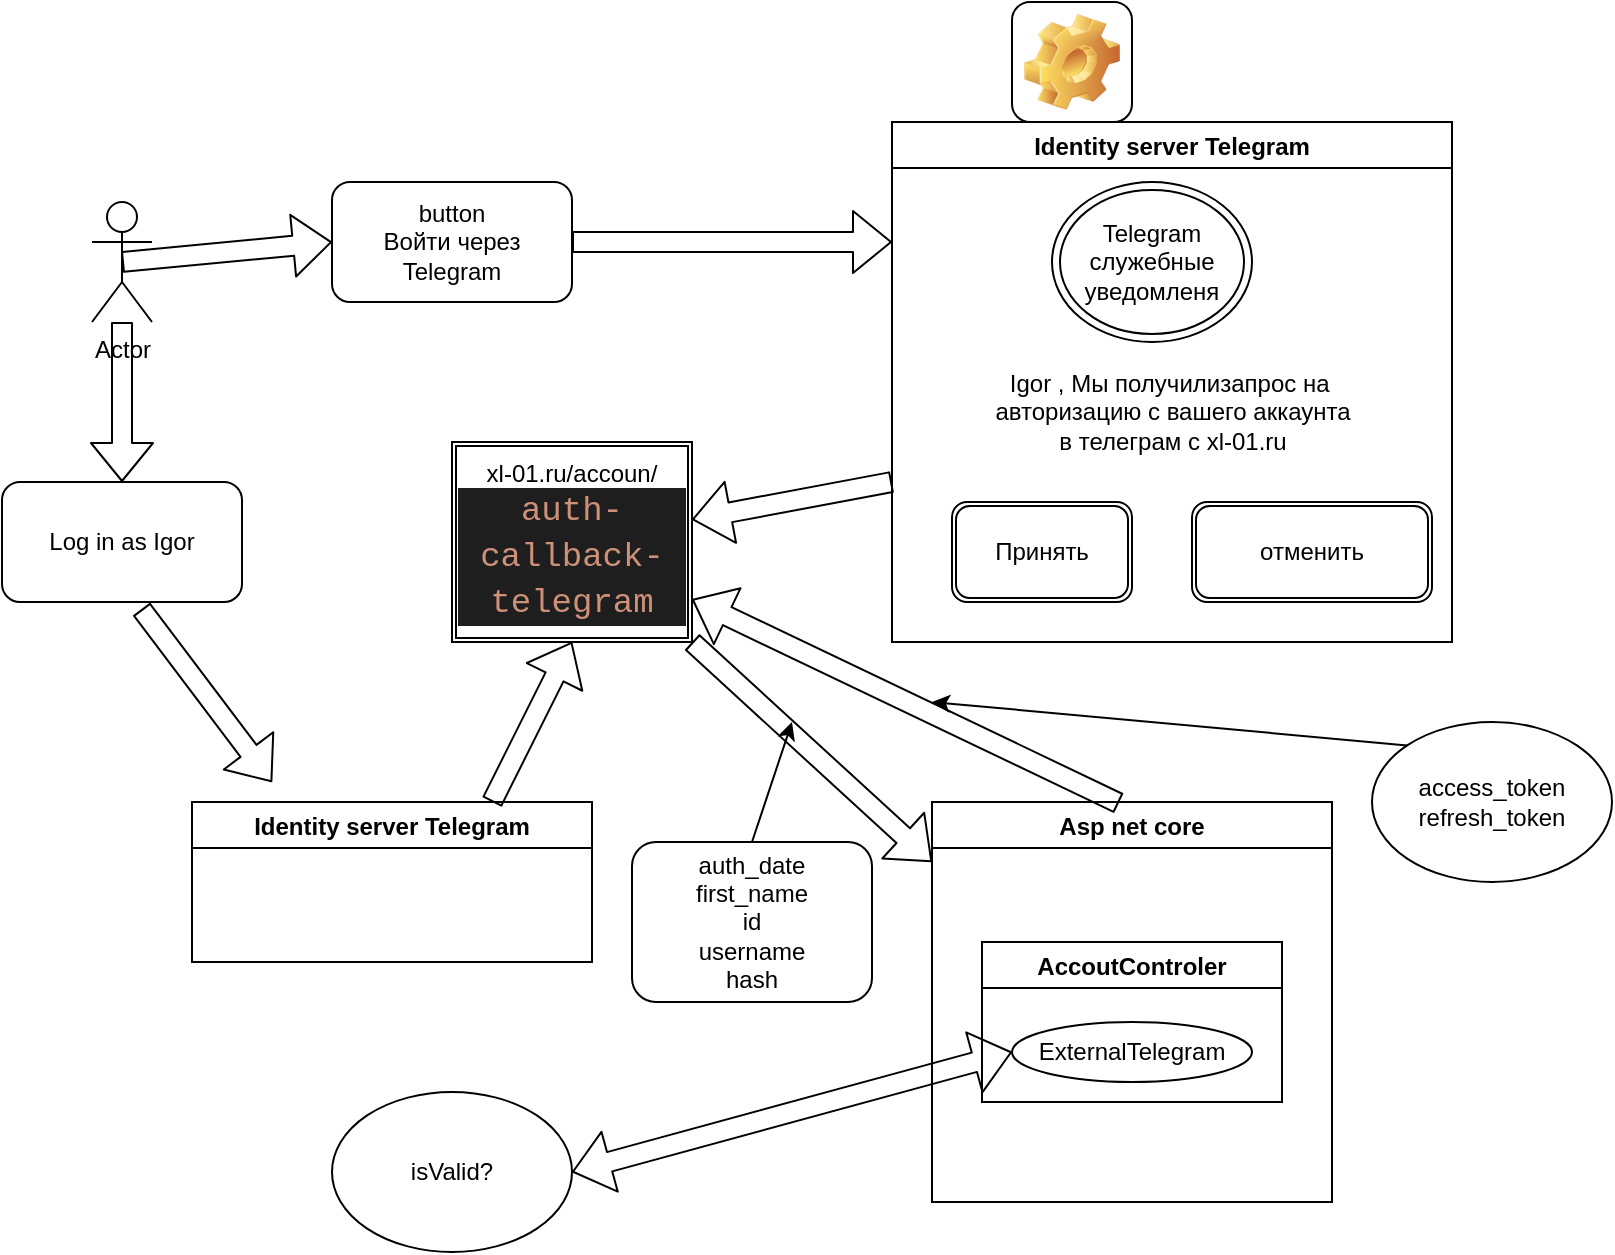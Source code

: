 <mxfile>
    <diagram id="hSW5ul_f754Cf7w855pl" name="Страница 1">
        <mxGraphModel dx="962" dy="517" grid="1" gridSize="10" guides="1" tooltips="1" connect="1" arrows="1" fold="1" page="1" pageScale="1" pageWidth="827" pageHeight="1169" math="0" shadow="0">
            <root>
                <mxCell id="0"/>
                <mxCell id="1" parent="0"/>
                <mxCell id="2" value="Actor" style="shape=umlActor;verticalLabelPosition=bottom;verticalAlign=top;html=1;outlineConnect=0;" parent="1" vertex="1">
                    <mxGeometry x="60" y="100" width="30" height="60" as="geometry"/>
                </mxCell>
                <mxCell id="3" value="button&lt;br&gt;Войти через Telegram" style="rounded=1;whiteSpace=wrap;html=1;" parent="1" vertex="1">
                    <mxGeometry x="180" y="90" width="120" height="60" as="geometry"/>
                </mxCell>
                <mxCell id="4" value="" style="shape=flexArrow;endArrow=classic;html=1;exitX=0.5;exitY=0.5;exitDx=0;exitDy=0;exitPerimeter=0;entryX=0;entryY=0.5;entryDx=0;entryDy=0;" parent="1" source="2" target="3" edge="1">
                    <mxGeometry width="50" height="50" relative="1" as="geometry">
                        <mxPoint x="80" y="170" as="sourcePoint"/>
                        <mxPoint x="130" y="120" as="targetPoint"/>
                    </mxGeometry>
                </mxCell>
                <mxCell id="8" value="Icon" style="icon;html=1;image=img/clipart/Gear_128x128.png" parent="1" vertex="1">
                    <mxGeometry x="520" width="60" height="60" as="geometry"/>
                </mxCell>
                <mxCell id="7" value="Identity server Telegram" style="swimlane;" parent="1" vertex="1">
                    <mxGeometry x="460" y="60" width="280" height="260" as="geometry"/>
                </mxCell>
                <mxCell id="10" value="Telegram служебные&lt;br&gt;уведомленя" style="ellipse;shape=doubleEllipse;whiteSpace=wrap;html=1;" parent="7" vertex="1">
                    <mxGeometry x="80" y="30" width="100" height="80" as="geometry"/>
                </mxCell>
                <mxCell id="11" value="Принять" style="shape=ext;double=1;rounded=1;whiteSpace=wrap;html=1;" parent="7" vertex="1">
                    <mxGeometry x="30" y="190" width="90" height="50" as="geometry"/>
                </mxCell>
                <mxCell id="12" value="отменить" style="shape=ext;double=1;rounded=1;whiteSpace=wrap;html=1;" parent="7" vertex="1">
                    <mxGeometry x="150" y="190" width="120" height="50" as="geometry"/>
                </mxCell>
                <mxCell id="16" value="Igor , Мы получилизапрос на&amp;nbsp;&lt;br&gt;авторизацию с вашего аккаунта&lt;br&gt;в телеграм с xl-01.ru" style="text;html=1;align=center;verticalAlign=middle;resizable=0;points=[];autosize=1;strokeColor=none;fillColor=none;" parent="7" vertex="1">
                    <mxGeometry x="45" y="120" width="190" height="50" as="geometry"/>
                </mxCell>
                <mxCell id="9" value="" style="shape=flexArrow;endArrow=classic;html=1;exitX=1;exitY=0.5;exitDx=0;exitDy=0;" parent="1" source="3" edge="1">
                    <mxGeometry width="50" height="50" relative="1" as="geometry">
                        <mxPoint x="390" y="190" as="sourcePoint"/>
                        <mxPoint x="460" y="120" as="targetPoint"/>
                    </mxGeometry>
                </mxCell>
                <mxCell id="18" value="&lt;span&gt;xl-01.ru/accoun/&lt;/span&gt;&lt;br&gt;&lt;div style=&quot;color: rgb(212 , 212 , 212) ; background-color: rgb(30 , 30 , 30) ; font-family: &amp;#34;fixedsys&amp;#34; , &amp;#34;fira code&amp;#34; , &amp;#34;menlo&amp;#34; , &amp;#34;monaco&amp;#34; , &amp;#34;courier new&amp;#34; , monospace , &amp;#34;consolas&amp;#34; , &amp;#34;courier new&amp;#34; , monospace ; font-size: 17px ; line-height: 23px&quot;&gt;&lt;span style=&quot;color: rgb(206 , 145 , 120)&quot;&gt;auth-callback-telegram&lt;/span&gt;&lt;/div&gt;" style="shape=ext;double=1;rounded=0;whiteSpace=wrap;html=1;" parent="1" vertex="1">
                    <mxGeometry x="240" y="220" width="120" height="100" as="geometry"/>
                </mxCell>
                <mxCell id="19" value="" style="shape=flexArrow;endArrow=classic;html=1;" parent="1" target="18" edge="1">
                    <mxGeometry width="50" height="50" relative="1" as="geometry">
                        <mxPoint x="460" y="240" as="sourcePoint"/>
                        <mxPoint x="440" y="300" as="targetPoint"/>
                    </mxGeometry>
                </mxCell>
                <mxCell id="20" value="Log in as Igor" style="rounded=1;whiteSpace=wrap;html=1;" parent="1" vertex="1">
                    <mxGeometry x="15" y="240" width="120" height="60" as="geometry"/>
                </mxCell>
                <mxCell id="21" value="Identity server Telegram" style="swimlane;" parent="1" vertex="1">
                    <mxGeometry x="110" y="400" width="200" height="80" as="geometry"/>
                </mxCell>
                <mxCell id="23" value="" style="shape=flexArrow;endArrow=classic;html=1;entryX=0.5;entryY=0;entryDx=0;entryDy=0;" parent="1" source="2" target="20" edge="1">
                    <mxGeometry width="50" height="50" relative="1" as="geometry">
                        <mxPoint x="390" y="350" as="sourcePoint"/>
                        <mxPoint x="440" y="300" as="targetPoint"/>
                    </mxGeometry>
                </mxCell>
                <mxCell id="24" value="" style="shape=flexArrow;endArrow=classic;html=1;exitX=0.581;exitY=1.059;exitDx=0;exitDy=0;exitPerimeter=0;" parent="1" source="20" edge="1">
                    <mxGeometry width="50" height="50" relative="1" as="geometry">
                        <mxPoint x="390" y="350" as="sourcePoint"/>
                        <mxPoint x="150" y="390" as="targetPoint"/>
                    </mxGeometry>
                </mxCell>
                <mxCell id="25" value="" style="shape=flexArrow;endArrow=classic;html=1;exitX=0.75;exitY=0;exitDx=0;exitDy=0;entryX=0.5;entryY=1;entryDx=0;entryDy=0;" parent="1" source="21" target="18" edge="1">
                    <mxGeometry width="50" height="50" relative="1" as="geometry">
                        <mxPoint x="390" y="350" as="sourcePoint"/>
                        <mxPoint x="440" y="300" as="targetPoint"/>
                    </mxGeometry>
                </mxCell>
                <mxCell id="26" value="Asp net core" style="swimlane;" parent="1" vertex="1">
                    <mxGeometry x="480" y="400" width="200" height="200" as="geometry"/>
                </mxCell>
                <mxCell id="27" value="AccoutControler" style="swimlane;" parent="26" vertex="1">
                    <mxGeometry x="25" y="70" width="150" height="80" as="geometry"/>
                </mxCell>
                <mxCell id="28" value="ExternalTelegram" style="ellipse;whiteSpace=wrap;html=1;" parent="27" vertex="1">
                    <mxGeometry x="15" y="40" width="120" height="30" as="geometry"/>
                </mxCell>
                <mxCell id="29" value="" style="shape=flexArrow;endArrow=classic;html=1;exitX=1;exitY=1;exitDx=0;exitDy=0;" parent="1" source="18" edge="1">
                    <mxGeometry width="50" height="50" relative="1" as="geometry">
                        <mxPoint x="390" y="450" as="sourcePoint"/>
                        <mxPoint x="480" y="430" as="targetPoint"/>
                    </mxGeometry>
                </mxCell>
                <mxCell id="30" value="isValid?" style="ellipse;whiteSpace=wrap;html=1;" parent="1" vertex="1">
                    <mxGeometry x="180" y="545" width="120" height="80" as="geometry"/>
                </mxCell>
                <mxCell id="31" value="" style="shape=flexArrow;endArrow=classic;startArrow=classic;html=1;exitX=1;exitY=0.5;exitDx=0;exitDy=0;entryX=0;entryY=0.5;entryDx=0;entryDy=0;" parent="1" source="30" target="28" edge="1">
                    <mxGeometry width="100" height="100" relative="1" as="geometry">
                        <mxPoint x="360" y="490" as="sourcePoint"/>
                        <mxPoint x="460" y="390" as="targetPoint"/>
                    </mxGeometry>
                </mxCell>
                <mxCell id="33" value="" style="shape=flexArrow;endArrow=classic;html=1;exitX=0.467;exitY=0.003;exitDx=0;exitDy=0;exitPerimeter=0;" parent="1" source="26" target="18" edge="1">
                    <mxGeometry width="50" height="50" relative="1" as="geometry">
                        <mxPoint x="390" y="460" as="sourcePoint"/>
                        <mxPoint x="440" y="410" as="targetPoint"/>
                    </mxGeometry>
                </mxCell>
                <mxCell id="34" value="&lt;span&gt;access_token&lt;/span&gt;&lt;br&gt;&lt;span&gt;refresh_token&lt;/span&gt;" style="ellipse;whiteSpace=wrap;html=1;" parent="1" vertex="1">
                    <mxGeometry x="700" y="360" width="120" height="80" as="geometry"/>
                </mxCell>
                <mxCell id="35" value="" style="endArrow=classic;html=1;exitX=0;exitY=0;exitDx=0;exitDy=0;" parent="1" source="34" edge="1">
                    <mxGeometry width="50" height="50" relative="1" as="geometry">
                        <mxPoint x="390" y="450" as="sourcePoint"/>
                        <mxPoint x="480" y="350" as="targetPoint"/>
                    </mxGeometry>
                </mxCell>
                <mxCell id="37" value="auth_date&lt;br&gt;&lt;div&gt;first_name&lt;/div&gt;&lt;div&gt;id&lt;/div&gt;&lt;div&gt;username&lt;/div&gt;&lt;div&gt;hash&lt;/div&gt;" style="rounded=1;whiteSpace=wrap;html=1;" parent="1" vertex="1">
                    <mxGeometry x="330" y="420" width="120" height="80" as="geometry"/>
                </mxCell>
                <mxCell id="38" value="" style="endArrow=classic;html=1;exitX=0.5;exitY=0;exitDx=0;exitDy=0;" parent="1" source="37" edge="1">
                    <mxGeometry width="50" height="50" relative="1" as="geometry">
                        <mxPoint x="400" y="410" as="sourcePoint"/>
                        <mxPoint x="410" y="360" as="targetPoint"/>
                    </mxGeometry>
                </mxCell>
            </root>
        </mxGraphModel>
    </diagram>
</mxfile>